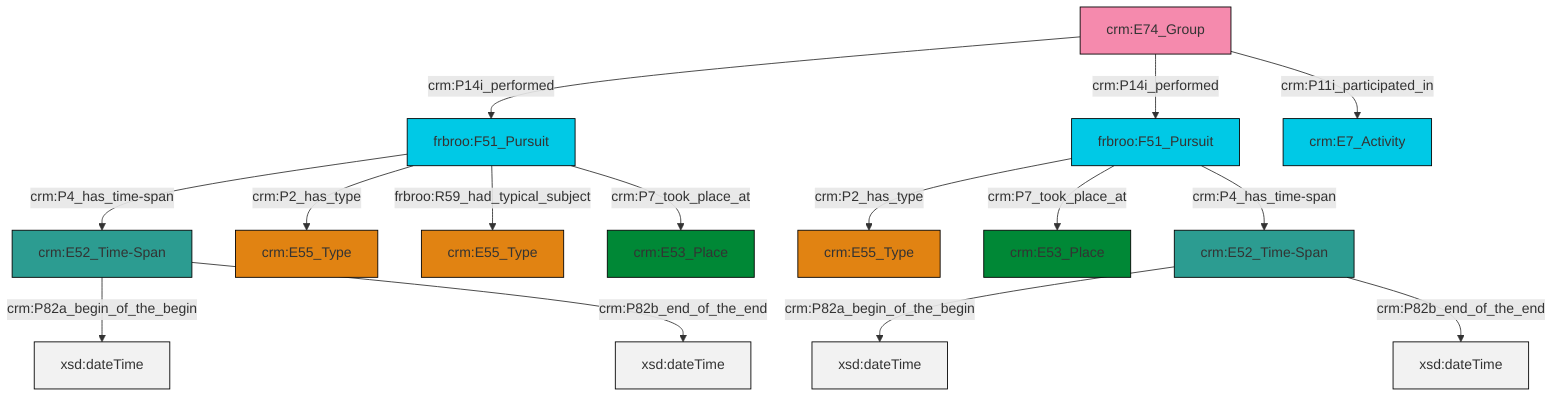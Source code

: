 graph TD
classDef Literal fill:#f2f2f2,stroke:#000000;
classDef CRM_Entity fill:#FFFFFF,stroke:#000000;
classDef Temporal_Entity fill:#00C9E6, stroke:#000000;
classDef Type fill:#E18312, stroke:#000000;
classDef Time-Span fill:#2C9C91, stroke:#000000;
classDef Appellation fill:#FFEB7F, stroke:#000000;
classDef Place fill:#008836, stroke:#000000;
classDef Persistent_Item fill:#B266B2, stroke:#000000;
classDef Conceptual_Object fill:#FFD700, stroke:#000000;
classDef Physical_Thing fill:#D2B48C, stroke:#000000;
classDef Actor fill:#f58aad, stroke:#000000;
classDef PC_Classes fill:#4ce600, stroke:#000000;
classDef Multi fill:#cccccc,stroke:#000000;

0["frbroo:F51_Pursuit"]:::Temporal_Entity -->|crm:P4_has_time-span| 1["crm:E52_Time-Span"]:::Time-Span
1["crm:E52_Time-Span"]:::Time-Span -->|crm:P82a_begin_of_the_begin| 6[xsd:dateTime]:::Literal
7["frbroo:F51_Pursuit"]:::Temporal_Entity -->|crm:P2_has_type| 8["crm:E55_Type"]:::Type
1["crm:E52_Time-Span"]:::Time-Span -->|crm:P82b_end_of_the_end| 9[xsd:dateTime]:::Literal
11["crm:E52_Time-Span"]:::Time-Span -->|crm:P82a_begin_of_the_begin| 12[xsd:dateTime]:::Literal
7["frbroo:F51_Pursuit"]:::Temporal_Entity -->|crm:P7_took_place_at| 15["crm:E53_Place"]:::Place
16["crm:E74_Group"]:::Actor -->|crm:P14i_performed| 0["frbroo:F51_Pursuit"]:::Temporal_Entity
7["frbroo:F51_Pursuit"]:::Temporal_Entity -->|crm:P4_has_time-span| 11["crm:E52_Time-Span"]:::Time-Span
11["crm:E52_Time-Span"]:::Time-Span -->|crm:P82b_end_of_the_end| 19[xsd:dateTime]:::Literal
0["frbroo:F51_Pursuit"]:::Temporal_Entity -->|crm:P2_has_type| 2["crm:E55_Type"]:::Type
16["crm:E74_Group"]:::Actor -->|crm:P14i_performed| 7["frbroo:F51_Pursuit"]:::Temporal_Entity
16["crm:E74_Group"]:::Actor -->|crm:P11i_participated_in| 21["crm:E7_Activity"]:::Temporal_Entity
0["frbroo:F51_Pursuit"]:::Temporal_Entity -->|frbroo:R59_had_typical_subject| 13["crm:E55_Type"]:::Type
0["frbroo:F51_Pursuit"]:::Temporal_Entity -->|crm:P7_took_place_at| 4["crm:E53_Place"]:::Place
